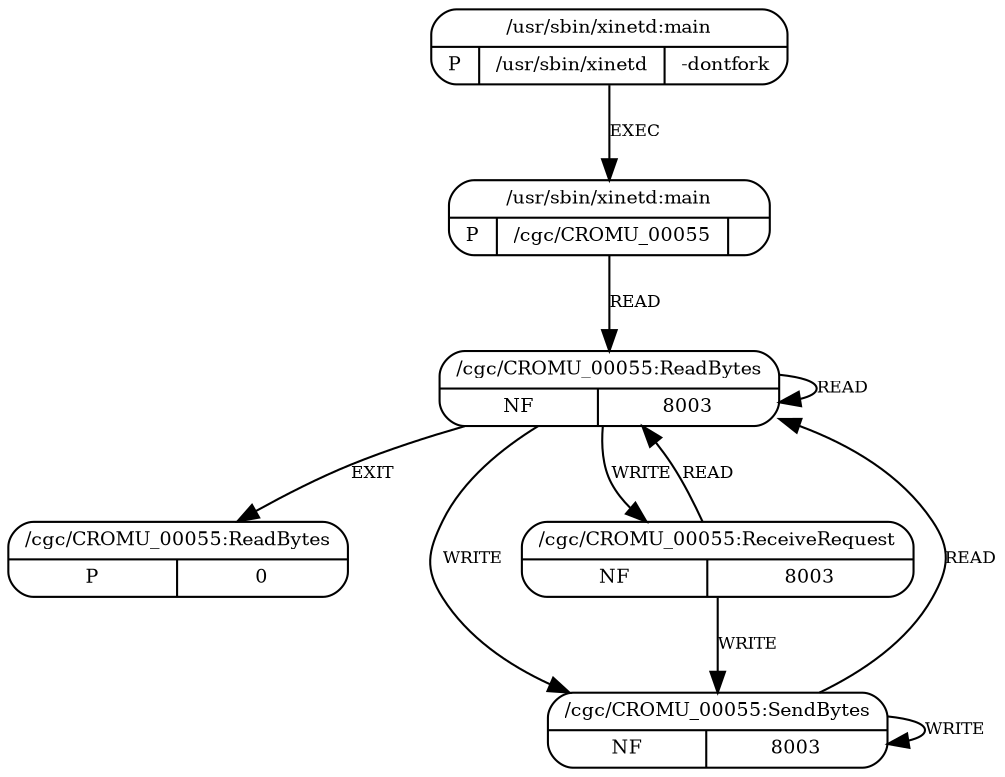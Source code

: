 digraph G {
  2 [shape=Mrecord, label="{{/cgc/CROMU_00055:ReadBytes}|{NF|8003}}", fontsize=9, ];
  5 [shape=Mrecord, label="{{/cgc/CROMU_00055:ReadBytes}|{P|0}}", fontsize=9, ];
  4 [shape=Mrecord, label="{{/cgc/CROMU_00055:SendBytes}|{NF|8003}}", fontsize=9, ];
  3 [shape=Mrecord, label="{{/cgc/CROMU_00055:ReceiveRequest}|{NF|8003}}",
     fontsize=9, ];
  0 [shape=Mrecord,
     label="{{/usr/sbin/xinetd:main}|{P|/usr/sbin/xinetd|-dontfork}}",
     fontsize=9, ];
  1 [shape=Mrecord, label="{{/usr/sbin/xinetd:main}|{P|/cgc/CROMU_00055|}}",
     fontsize=9, ];
  
  
  2 -> 2 [label="READ", fontsize=8, ];
  2 -> 5 [label="EXIT", fontsize=8, ];
  2 -> 4 [label="WRITE", fontsize=8, ];
  2 -> 3 [label="WRITE", fontsize=8, ];
  4 -> 2 [label="READ", fontsize=8, ];
  4 -> 4 [label="WRITE", fontsize=8, ];
  3 -> 2 [label="READ", fontsize=8, ];
  3 -> 4 [label="WRITE", fontsize=8, ];
  0 -> 1 [label="EXEC", fontsize=8, ];
  1 -> 2 [label="READ", fontsize=8, ];
  
  }